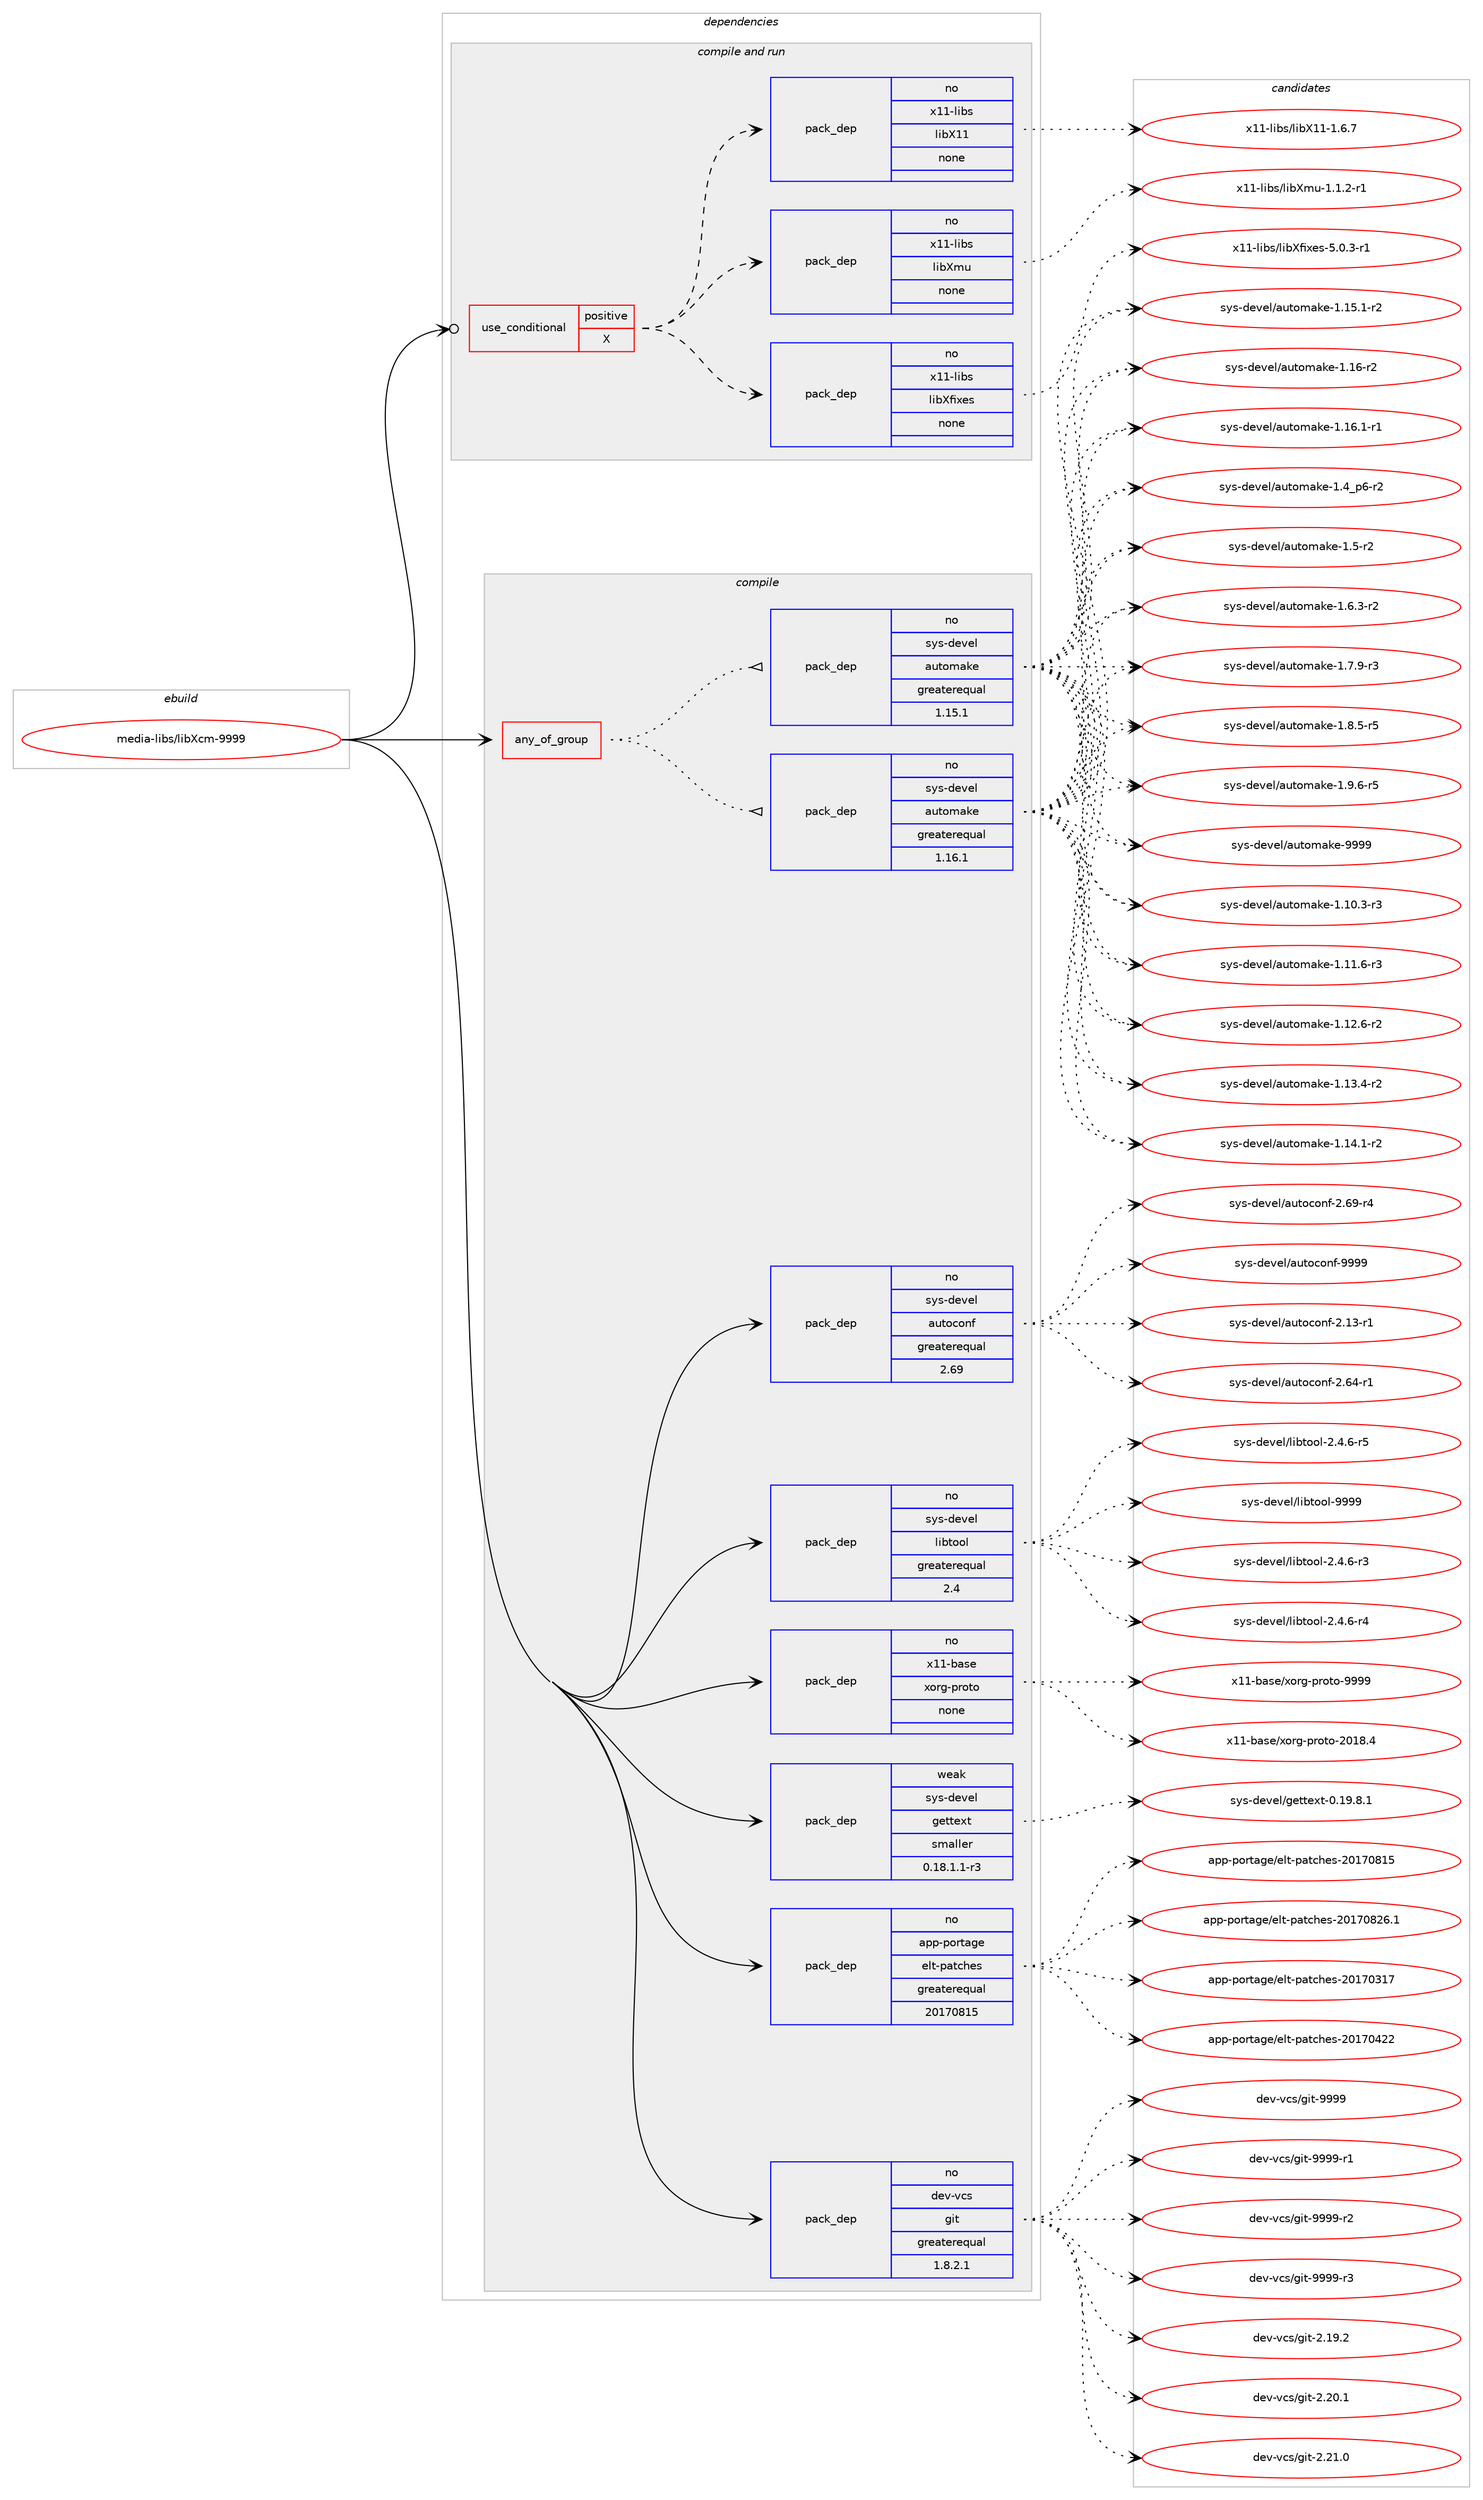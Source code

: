 digraph prolog {

# *************
# Graph options
# *************

newrank=true;
concentrate=true;
compound=true;
graph [rankdir=LR,fontname=Helvetica,fontsize=10,ranksep=1.5];#, ranksep=2.5, nodesep=0.2];
edge  [arrowhead=vee];
node  [fontname=Helvetica,fontsize=10];

# **********
# The ebuild
# **********

subgraph cluster_leftcol {
color=gray;
rank=same;
label=<<i>ebuild</i>>;
id [label="media-libs/libXcm-9999", color=red, width=4, href="../media-libs/libXcm-9999.svg"];
}

# ****************
# The dependencies
# ****************

subgraph cluster_midcol {
color=gray;
label=<<i>dependencies</i>>;
subgraph cluster_compile {
fillcolor="#eeeeee";
style=filled;
label=<<i>compile</i>>;
subgraph any25042 {
dependency1611756 [label=<<TABLE BORDER="0" CELLBORDER="1" CELLSPACING="0" CELLPADDING="4"><TR><TD CELLPADDING="10">any_of_group</TD></TR></TABLE>>, shape=none, color=red];subgraph pack1151781 {
dependency1611757 [label=<<TABLE BORDER="0" CELLBORDER="1" CELLSPACING="0" CELLPADDING="4" WIDTH="220"><TR><TD ROWSPAN="6" CELLPADDING="30">pack_dep</TD></TR><TR><TD WIDTH="110">no</TD></TR><TR><TD>sys-devel</TD></TR><TR><TD>automake</TD></TR><TR><TD>greaterequal</TD></TR><TR><TD>1.16.1</TD></TR></TABLE>>, shape=none, color=blue];
}
dependency1611756:e -> dependency1611757:w [weight=20,style="dotted",arrowhead="oinv"];
subgraph pack1151782 {
dependency1611758 [label=<<TABLE BORDER="0" CELLBORDER="1" CELLSPACING="0" CELLPADDING="4" WIDTH="220"><TR><TD ROWSPAN="6" CELLPADDING="30">pack_dep</TD></TR><TR><TD WIDTH="110">no</TD></TR><TR><TD>sys-devel</TD></TR><TR><TD>automake</TD></TR><TR><TD>greaterequal</TD></TR><TR><TD>1.15.1</TD></TR></TABLE>>, shape=none, color=blue];
}
dependency1611756:e -> dependency1611758:w [weight=20,style="dotted",arrowhead="oinv"];
}
id:e -> dependency1611756:w [weight=20,style="solid",arrowhead="vee"];
subgraph pack1151783 {
dependency1611759 [label=<<TABLE BORDER="0" CELLBORDER="1" CELLSPACING="0" CELLPADDING="4" WIDTH="220"><TR><TD ROWSPAN="6" CELLPADDING="30">pack_dep</TD></TR><TR><TD WIDTH="110">no</TD></TR><TR><TD>app-portage</TD></TR><TR><TD>elt-patches</TD></TR><TR><TD>greaterequal</TD></TR><TR><TD>20170815</TD></TR></TABLE>>, shape=none, color=blue];
}
id:e -> dependency1611759:w [weight=20,style="solid",arrowhead="vee"];
subgraph pack1151784 {
dependency1611760 [label=<<TABLE BORDER="0" CELLBORDER="1" CELLSPACING="0" CELLPADDING="4" WIDTH="220"><TR><TD ROWSPAN="6" CELLPADDING="30">pack_dep</TD></TR><TR><TD WIDTH="110">no</TD></TR><TR><TD>dev-vcs</TD></TR><TR><TD>git</TD></TR><TR><TD>greaterequal</TD></TR><TR><TD>1.8.2.1</TD></TR></TABLE>>, shape=none, color=blue];
}
id:e -> dependency1611760:w [weight=20,style="solid",arrowhead="vee"];
subgraph pack1151785 {
dependency1611761 [label=<<TABLE BORDER="0" CELLBORDER="1" CELLSPACING="0" CELLPADDING="4" WIDTH="220"><TR><TD ROWSPAN="6" CELLPADDING="30">pack_dep</TD></TR><TR><TD WIDTH="110">no</TD></TR><TR><TD>sys-devel</TD></TR><TR><TD>autoconf</TD></TR><TR><TD>greaterequal</TD></TR><TR><TD>2.69</TD></TR></TABLE>>, shape=none, color=blue];
}
id:e -> dependency1611761:w [weight=20,style="solid",arrowhead="vee"];
subgraph pack1151786 {
dependency1611762 [label=<<TABLE BORDER="0" CELLBORDER="1" CELLSPACING="0" CELLPADDING="4" WIDTH="220"><TR><TD ROWSPAN="6" CELLPADDING="30">pack_dep</TD></TR><TR><TD WIDTH="110">no</TD></TR><TR><TD>sys-devel</TD></TR><TR><TD>libtool</TD></TR><TR><TD>greaterequal</TD></TR><TR><TD>2.4</TD></TR></TABLE>>, shape=none, color=blue];
}
id:e -> dependency1611762:w [weight=20,style="solid",arrowhead="vee"];
subgraph pack1151787 {
dependency1611763 [label=<<TABLE BORDER="0" CELLBORDER="1" CELLSPACING="0" CELLPADDING="4" WIDTH="220"><TR><TD ROWSPAN="6" CELLPADDING="30">pack_dep</TD></TR><TR><TD WIDTH="110">no</TD></TR><TR><TD>x11-base</TD></TR><TR><TD>xorg-proto</TD></TR><TR><TD>none</TD></TR><TR><TD></TD></TR></TABLE>>, shape=none, color=blue];
}
id:e -> dependency1611763:w [weight=20,style="solid",arrowhead="vee"];
subgraph pack1151788 {
dependency1611764 [label=<<TABLE BORDER="0" CELLBORDER="1" CELLSPACING="0" CELLPADDING="4" WIDTH="220"><TR><TD ROWSPAN="6" CELLPADDING="30">pack_dep</TD></TR><TR><TD WIDTH="110">weak</TD></TR><TR><TD>sys-devel</TD></TR><TR><TD>gettext</TD></TR><TR><TD>smaller</TD></TR><TR><TD>0.18.1.1-r3</TD></TR></TABLE>>, shape=none, color=blue];
}
id:e -> dependency1611764:w [weight=20,style="solid",arrowhead="vee"];
}
subgraph cluster_compileandrun {
fillcolor="#eeeeee";
style=filled;
label=<<i>compile and run</i>>;
subgraph cond434234 {
dependency1611765 [label=<<TABLE BORDER="0" CELLBORDER="1" CELLSPACING="0" CELLPADDING="4"><TR><TD ROWSPAN="3" CELLPADDING="10">use_conditional</TD></TR><TR><TD>positive</TD></TR><TR><TD>X</TD></TR></TABLE>>, shape=none, color=red];
subgraph pack1151789 {
dependency1611766 [label=<<TABLE BORDER="0" CELLBORDER="1" CELLSPACING="0" CELLPADDING="4" WIDTH="220"><TR><TD ROWSPAN="6" CELLPADDING="30">pack_dep</TD></TR><TR><TD WIDTH="110">no</TD></TR><TR><TD>x11-libs</TD></TR><TR><TD>libX11</TD></TR><TR><TD>none</TD></TR><TR><TD></TD></TR></TABLE>>, shape=none, color=blue];
}
dependency1611765:e -> dependency1611766:w [weight=20,style="dashed",arrowhead="vee"];
subgraph pack1151790 {
dependency1611767 [label=<<TABLE BORDER="0" CELLBORDER="1" CELLSPACING="0" CELLPADDING="4" WIDTH="220"><TR><TD ROWSPAN="6" CELLPADDING="30">pack_dep</TD></TR><TR><TD WIDTH="110">no</TD></TR><TR><TD>x11-libs</TD></TR><TR><TD>libXfixes</TD></TR><TR><TD>none</TD></TR><TR><TD></TD></TR></TABLE>>, shape=none, color=blue];
}
dependency1611765:e -> dependency1611767:w [weight=20,style="dashed",arrowhead="vee"];
subgraph pack1151791 {
dependency1611768 [label=<<TABLE BORDER="0" CELLBORDER="1" CELLSPACING="0" CELLPADDING="4" WIDTH="220"><TR><TD ROWSPAN="6" CELLPADDING="30">pack_dep</TD></TR><TR><TD WIDTH="110">no</TD></TR><TR><TD>x11-libs</TD></TR><TR><TD>libXmu</TD></TR><TR><TD>none</TD></TR><TR><TD></TD></TR></TABLE>>, shape=none, color=blue];
}
dependency1611765:e -> dependency1611768:w [weight=20,style="dashed",arrowhead="vee"];
}
id:e -> dependency1611765:w [weight=20,style="solid",arrowhead="odotvee"];
}
subgraph cluster_run {
fillcolor="#eeeeee";
style=filled;
label=<<i>run</i>>;
}
}

# **************
# The candidates
# **************

subgraph cluster_choices {
rank=same;
color=gray;
label=<<i>candidates</i>>;

subgraph choice1151781 {
color=black;
nodesep=1;
choice11512111545100101118101108479711711611110997107101454946494846514511451 [label="sys-devel/automake-1.10.3-r3", color=red, width=4,href="../sys-devel/automake-1.10.3-r3.svg"];
choice11512111545100101118101108479711711611110997107101454946494946544511451 [label="sys-devel/automake-1.11.6-r3", color=red, width=4,href="../sys-devel/automake-1.11.6-r3.svg"];
choice11512111545100101118101108479711711611110997107101454946495046544511450 [label="sys-devel/automake-1.12.6-r2", color=red, width=4,href="../sys-devel/automake-1.12.6-r2.svg"];
choice11512111545100101118101108479711711611110997107101454946495146524511450 [label="sys-devel/automake-1.13.4-r2", color=red, width=4,href="../sys-devel/automake-1.13.4-r2.svg"];
choice11512111545100101118101108479711711611110997107101454946495246494511450 [label="sys-devel/automake-1.14.1-r2", color=red, width=4,href="../sys-devel/automake-1.14.1-r2.svg"];
choice11512111545100101118101108479711711611110997107101454946495346494511450 [label="sys-devel/automake-1.15.1-r2", color=red, width=4,href="../sys-devel/automake-1.15.1-r2.svg"];
choice1151211154510010111810110847971171161111099710710145494649544511450 [label="sys-devel/automake-1.16-r2", color=red, width=4,href="../sys-devel/automake-1.16-r2.svg"];
choice11512111545100101118101108479711711611110997107101454946495446494511449 [label="sys-devel/automake-1.16.1-r1", color=red, width=4,href="../sys-devel/automake-1.16.1-r1.svg"];
choice115121115451001011181011084797117116111109971071014549465295112544511450 [label="sys-devel/automake-1.4_p6-r2", color=red, width=4,href="../sys-devel/automake-1.4_p6-r2.svg"];
choice11512111545100101118101108479711711611110997107101454946534511450 [label="sys-devel/automake-1.5-r2", color=red, width=4,href="../sys-devel/automake-1.5-r2.svg"];
choice115121115451001011181011084797117116111109971071014549465446514511450 [label="sys-devel/automake-1.6.3-r2", color=red, width=4,href="../sys-devel/automake-1.6.3-r2.svg"];
choice115121115451001011181011084797117116111109971071014549465546574511451 [label="sys-devel/automake-1.7.9-r3", color=red, width=4,href="../sys-devel/automake-1.7.9-r3.svg"];
choice115121115451001011181011084797117116111109971071014549465646534511453 [label="sys-devel/automake-1.8.5-r5", color=red, width=4,href="../sys-devel/automake-1.8.5-r5.svg"];
choice115121115451001011181011084797117116111109971071014549465746544511453 [label="sys-devel/automake-1.9.6-r5", color=red, width=4,href="../sys-devel/automake-1.9.6-r5.svg"];
choice115121115451001011181011084797117116111109971071014557575757 [label="sys-devel/automake-9999", color=red, width=4,href="../sys-devel/automake-9999.svg"];
dependency1611757:e -> choice11512111545100101118101108479711711611110997107101454946494846514511451:w [style=dotted,weight="100"];
dependency1611757:e -> choice11512111545100101118101108479711711611110997107101454946494946544511451:w [style=dotted,weight="100"];
dependency1611757:e -> choice11512111545100101118101108479711711611110997107101454946495046544511450:w [style=dotted,weight="100"];
dependency1611757:e -> choice11512111545100101118101108479711711611110997107101454946495146524511450:w [style=dotted,weight="100"];
dependency1611757:e -> choice11512111545100101118101108479711711611110997107101454946495246494511450:w [style=dotted,weight="100"];
dependency1611757:e -> choice11512111545100101118101108479711711611110997107101454946495346494511450:w [style=dotted,weight="100"];
dependency1611757:e -> choice1151211154510010111810110847971171161111099710710145494649544511450:w [style=dotted,weight="100"];
dependency1611757:e -> choice11512111545100101118101108479711711611110997107101454946495446494511449:w [style=dotted,weight="100"];
dependency1611757:e -> choice115121115451001011181011084797117116111109971071014549465295112544511450:w [style=dotted,weight="100"];
dependency1611757:e -> choice11512111545100101118101108479711711611110997107101454946534511450:w [style=dotted,weight="100"];
dependency1611757:e -> choice115121115451001011181011084797117116111109971071014549465446514511450:w [style=dotted,weight="100"];
dependency1611757:e -> choice115121115451001011181011084797117116111109971071014549465546574511451:w [style=dotted,weight="100"];
dependency1611757:e -> choice115121115451001011181011084797117116111109971071014549465646534511453:w [style=dotted,weight="100"];
dependency1611757:e -> choice115121115451001011181011084797117116111109971071014549465746544511453:w [style=dotted,weight="100"];
dependency1611757:e -> choice115121115451001011181011084797117116111109971071014557575757:w [style=dotted,weight="100"];
}
subgraph choice1151782 {
color=black;
nodesep=1;
choice11512111545100101118101108479711711611110997107101454946494846514511451 [label="sys-devel/automake-1.10.3-r3", color=red, width=4,href="../sys-devel/automake-1.10.3-r3.svg"];
choice11512111545100101118101108479711711611110997107101454946494946544511451 [label="sys-devel/automake-1.11.6-r3", color=red, width=4,href="../sys-devel/automake-1.11.6-r3.svg"];
choice11512111545100101118101108479711711611110997107101454946495046544511450 [label="sys-devel/automake-1.12.6-r2", color=red, width=4,href="../sys-devel/automake-1.12.6-r2.svg"];
choice11512111545100101118101108479711711611110997107101454946495146524511450 [label="sys-devel/automake-1.13.4-r2", color=red, width=4,href="../sys-devel/automake-1.13.4-r2.svg"];
choice11512111545100101118101108479711711611110997107101454946495246494511450 [label="sys-devel/automake-1.14.1-r2", color=red, width=4,href="../sys-devel/automake-1.14.1-r2.svg"];
choice11512111545100101118101108479711711611110997107101454946495346494511450 [label="sys-devel/automake-1.15.1-r2", color=red, width=4,href="../sys-devel/automake-1.15.1-r2.svg"];
choice1151211154510010111810110847971171161111099710710145494649544511450 [label="sys-devel/automake-1.16-r2", color=red, width=4,href="../sys-devel/automake-1.16-r2.svg"];
choice11512111545100101118101108479711711611110997107101454946495446494511449 [label="sys-devel/automake-1.16.1-r1", color=red, width=4,href="../sys-devel/automake-1.16.1-r1.svg"];
choice115121115451001011181011084797117116111109971071014549465295112544511450 [label="sys-devel/automake-1.4_p6-r2", color=red, width=4,href="../sys-devel/automake-1.4_p6-r2.svg"];
choice11512111545100101118101108479711711611110997107101454946534511450 [label="sys-devel/automake-1.5-r2", color=red, width=4,href="../sys-devel/automake-1.5-r2.svg"];
choice115121115451001011181011084797117116111109971071014549465446514511450 [label="sys-devel/automake-1.6.3-r2", color=red, width=4,href="../sys-devel/automake-1.6.3-r2.svg"];
choice115121115451001011181011084797117116111109971071014549465546574511451 [label="sys-devel/automake-1.7.9-r3", color=red, width=4,href="../sys-devel/automake-1.7.9-r3.svg"];
choice115121115451001011181011084797117116111109971071014549465646534511453 [label="sys-devel/automake-1.8.5-r5", color=red, width=4,href="../sys-devel/automake-1.8.5-r5.svg"];
choice115121115451001011181011084797117116111109971071014549465746544511453 [label="sys-devel/automake-1.9.6-r5", color=red, width=4,href="../sys-devel/automake-1.9.6-r5.svg"];
choice115121115451001011181011084797117116111109971071014557575757 [label="sys-devel/automake-9999", color=red, width=4,href="../sys-devel/automake-9999.svg"];
dependency1611758:e -> choice11512111545100101118101108479711711611110997107101454946494846514511451:w [style=dotted,weight="100"];
dependency1611758:e -> choice11512111545100101118101108479711711611110997107101454946494946544511451:w [style=dotted,weight="100"];
dependency1611758:e -> choice11512111545100101118101108479711711611110997107101454946495046544511450:w [style=dotted,weight="100"];
dependency1611758:e -> choice11512111545100101118101108479711711611110997107101454946495146524511450:w [style=dotted,weight="100"];
dependency1611758:e -> choice11512111545100101118101108479711711611110997107101454946495246494511450:w [style=dotted,weight="100"];
dependency1611758:e -> choice11512111545100101118101108479711711611110997107101454946495346494511450:w [style=dotted,weight="100"];
dependency1611758:e -> choice1151211154510010111810110847971171161111099710710145494649544511450:w [style=dotted,weight="100"];
dependency1611758:e -> choice11512111545100101118101108479711711611110997107101454946495446494511449:w [style=dotted,weight="100"];
dependency1611758:e -> choice115121115451001011181011084797117116111109971071014549465295112544511450:w [style=dotted,weight="100"];
dependency1611758:e -> choice11512111545100101118101108479711711611110997107101454946534511450:w [style=dotted,weight="100"];
dependency1611758:e -> choice115121115451001011181011084797117116111109971071014549465446514511450:w [style=dotted,weight="100"];
dependency1611758:e -> choice115121115451001011181011084797117116111109971071014549465546574511451:w [style=dotted,weight="100"];
dependency1611758:e -> choice115121115451001011181011084797117116111109971071014549465646534511453:w [style=dotted,weight="100"];
dependency1611758:e -> choice115121115451001011181011084797117116111109971071014549465746544511453:w [style=dotted,weight="100"];
dependency1611758:e -> choice115121115451001011181011084797117116111109971071014557575757:w [style=dotted,weight="100"];
}
subgraph choice1151783 {
color=black;
nodesep=1;
choice97112112451121111141169710310147101108116451129711699104101115455048495548514955 [label="app-portage/elt-patches-20170317", color=red, width=4,href="../app-portage/elt-patches-20170317.svg"];
choice97112112451121111141169710310147101108116451129711699104101115455048495548525050 [label="app-portage/elt-patches-20170422", color=red, width=4,href="../app-portage/elt-patches-20170422.svg"];
choice97112112451121111141169710310147101108116451129711699104101115455048495548564953 [label="app-portage/elt-patches-20170815", color=red, width=4,href="../app-portage/elt-patches-20170815.svg"];
choice971121124511211111411697103101471011081164511297116991041011154550484955485650544649 [label="app-portage/elt-patches-20170826.1", color=red, width=4,href="../app-portage/elt-patches-20170826.1.svg"];
dependency1611759:e -> choice97112112451121111141169710310147101108116451129711699104101115455048495548514955:w [style=dotted,weight="100"];
dependency1611759:e -> choice97112112451121111141169710310147101108116451129711699104101115455048495548525050:w [style=dotted,weight="100"];
dependency1611759:e -> choice97112112451121111141169710310147101108116451129711699104101115455048495548564953:w [style=dotted,weight="100"];
dependency1611759:e -> choice971121124511211111411697103101471011081164511297116991041011154550484955485650544649:w [style=dotted,weight="100"];
}
subgraph choice1151784 {
color=black;
nodesep=1;
choice10010111845118991154710310511645504649574650 [label="dev-vcs/git-2.19.2", color=red, width=4,href="../dev-vcs/git-2.19.2.svg"];
choice10010111845118991154710310511645504650484649 [label="dev-vcs/git-2.20.1", color=red, width=4,href="../dev-vcs/git-2.20.1.svg"];
choice10010111845118991154710310511645504650494648 [label="dev-vcs/git-2.21.0", color=red, width=4,href="../dev-vcs/git-2.21.0.svg"];
choice1001011184511899115471031051164557575757 [label="dev-vcs/git-9999", color=red, width=4,href="../dev-vcs/git-9999.svg"];
choice10010111845118991154710310511645575757574511449 [label="dev-vcs/git-9999-r1", color=red, width=4,href="../dev-vcs/git-9999-r1.svg"];
choice10010111845118991154710310511645575757574511450 [label="dev-vcs/git-9999-r2", color=red, width=4,href="../dev-vcs/git-9999-r2.svg"];
choice10010111845118991154710310511645575757574511451 [label="dev-vcs/git-9999-r3", color=red, width=4,href="../dev-vcs/git-9999-r3.svg"];
dependency1611760:e -> choice10010111845118991154710310511645504649574650:w [style=dotted,weight="100"];
dependency1611760:e -> choice10010111845118991154710310511645504650484649:w [style=dotted,weight="100"];
dependency1611760:e -> choice10010111845118991154710310511645504650494648:w [style=dotted,weight="100"];
dependency1611760:e -> choice1001011184511899115471031051164557575757:w [style=dotted,weight="100"];
dependency1611760:e -> choice10010111845118991154710310511645575757574511449:w [style=dotted,weight="100"];
dependency1611760:e -> choice10010111845118991154710310511645575757574511450:w [style=dotted,weight="100"];
dependency1611760:e -> choice10010111845118991154710310511645575757574511451:w [style=dotted,weight="100"];
}
subgraph choice1151785 {
color=black;
nodesep=1;
choice1151211154510010111810110847971171161119911111010245504649514511449 [label="sys-devel/autoconf-2.13-r1", color=red, width=4,href="../sys-devel/autoconf-2.13-r1.svg"];
choice1151211154510010111810110847971171161119911111010245504654524511449 [label="sys-devel/autoconf-2.64-r1", color=red, width=4,href="../sys-devel/autoconf-2.64-r1.svg"];
choice1151211154510010111810110847971171161119911111010245504654574511452 [label="sys-devel/autoconf-2.69-r4", color=red, width=4,href="../sys-devel/autoconf-2.69-r4.svg"];
choice115121115451001011181011084797117116111991111101024557575757 [label="sys-devel/autoconf-9999", color=red, width=4,href="../sys-devel/autoconf-9999.svg"];
dependency1611761:e -> choice1151211154510010111810110847971171161119911111010245504649514511449:w [style=dotted,weight="100"];
dependency1611761:e -> choice1151211154510010111810110847971171161119911111010245504654524511449:w [style=dotted,weight="100"];
dependency1611761:e -> choice1151211154510010111810110847971171161119911111010245504654574511452:w [style=dotted,weight="100"];
dependency1611761:e -> choice115121115451001011181011084797117116111991111101024557575757:w [style=dotted,weight="100"];
}
subgraph choice1151786 {
color=black;
nodesep=1;
choice1151211154510010111810110847108105981161111111084550465246544511451 [label="sys-devel/libtool-2.4.6-r3", color=red, width=4,href="../sys-devel/libtool-2.4.6-r3.svg"];
choice1151211154510010111810110847108105981161111111084550465246544511452 [label="sys-devel/libtool-2.4.6-r4", color=red, width=4,href="../sys-devel/libtool-2.4.6-r4.svg"];
choice1151211154510010111810110847108105981161111111084550465246544511453 [label="sys-devel/libtool-2.4.6-r5", color=red, width=4,href="../sys-devel/libtool-2.4.6-r5.svg"];
choice1151211154510010111810110847108105981161111111084557575757 [label="sys-devel/libtool-9999", color=red, width=4,href="../sys-devel/libtool-9999.svg"];
dependency1611762:e -> choice1151211154510010111810110847108105981161111111084550465246544511451:w [style=dotted,weight="100"];
dependency1611762:e -> choice1151211154510010111810110847108105981161111111084550465246544511452:w [style=dotted,weight="100"];
dependency1611762:e -> choice1151211154510010111810110847108105981161111111084550465246544511453:w [style=dotted,weight="100"];
dependency1611762:e -> choice1151211154510010111810110847108105981161111111084557575757:w [style=dotted,weight="100"];
}
subgraph choice1151787 {
color=black;
nodesep=1;
choice1204949459897115101471201111141034511211411111611145504849564652 [label="x11-base/xorg-proto-2018.4", color=red, width=4,href="../x11-base/xorg-proto-2018.4.svg"];
choice120494945989711510147120111114103451121141111161114557575757 [label="x11-base/xorg-proto-9999", color=red, width=4,href="../x11-base/xorg-proto-9999.svg"];
dependency1611763:e -> choice1204949459897115101471201111141034511211411111611145504849564652:w [style=dotted,weight="100"];
dependency1611763:e -> choice120494945989711510147120111114103451121141111161114557575757:w [style=dotted,weight="100"];
}
subgraph choice1151788 {
color=black;
nodesep=1;
choice1151211154510010111810110847103101116116101120116454846495746564649 [label="sys-devel/gettext-0.19.8.1", color=red, width=4,href="../sys-devel/gettext-0.19.8.1.svg"];
dependency1611764:e -> choice1151211154510010111810110847103101116116101120116454846495746564649:w [style=dotted,weight="100"];
}
subgraph choice1151789 {
color=black;
nodesep=1;
choice120494945108105981154710810598884949454946544655 [label="x11-libs/libX11-1.6.7", color=red, width=4,href="../x11-libs/libX11-1.6.7.svg"];
dependency1611766:e -> choice120494945108105981154710810598884949454946544655:w [style=dotted,weight="100"];
}
subgraph choice1151790 {
color=black;
nodesep=1;
choice120494945108105981154710810598881021051201011154553464846514511449 [label="x11-libs/libXfixes-5.0.3-r1", color=red, width=4,href="../x11-libs/libXfixes-5.0.3-r1.svg"];
dependency1611767:e -> choice120494945108105981154710810598881021051201011154553464846514511449:w [style=dotted,weight="100"];
}
subgraph choice1151791 {
color=black;
nodesep=1;
choice120494945108105981154710810598881091174549464946504511449 [label="x11-libs/libXmu-1.1.2-r1", color=red, width=4,href="../x11-libs/libXmu-1.1.2-r1.svg"];
dependency1611768:e -> choice120494945108105981154710810598881091174549464946504511449:w [style=dotted,weight="100"];
}
}

}
